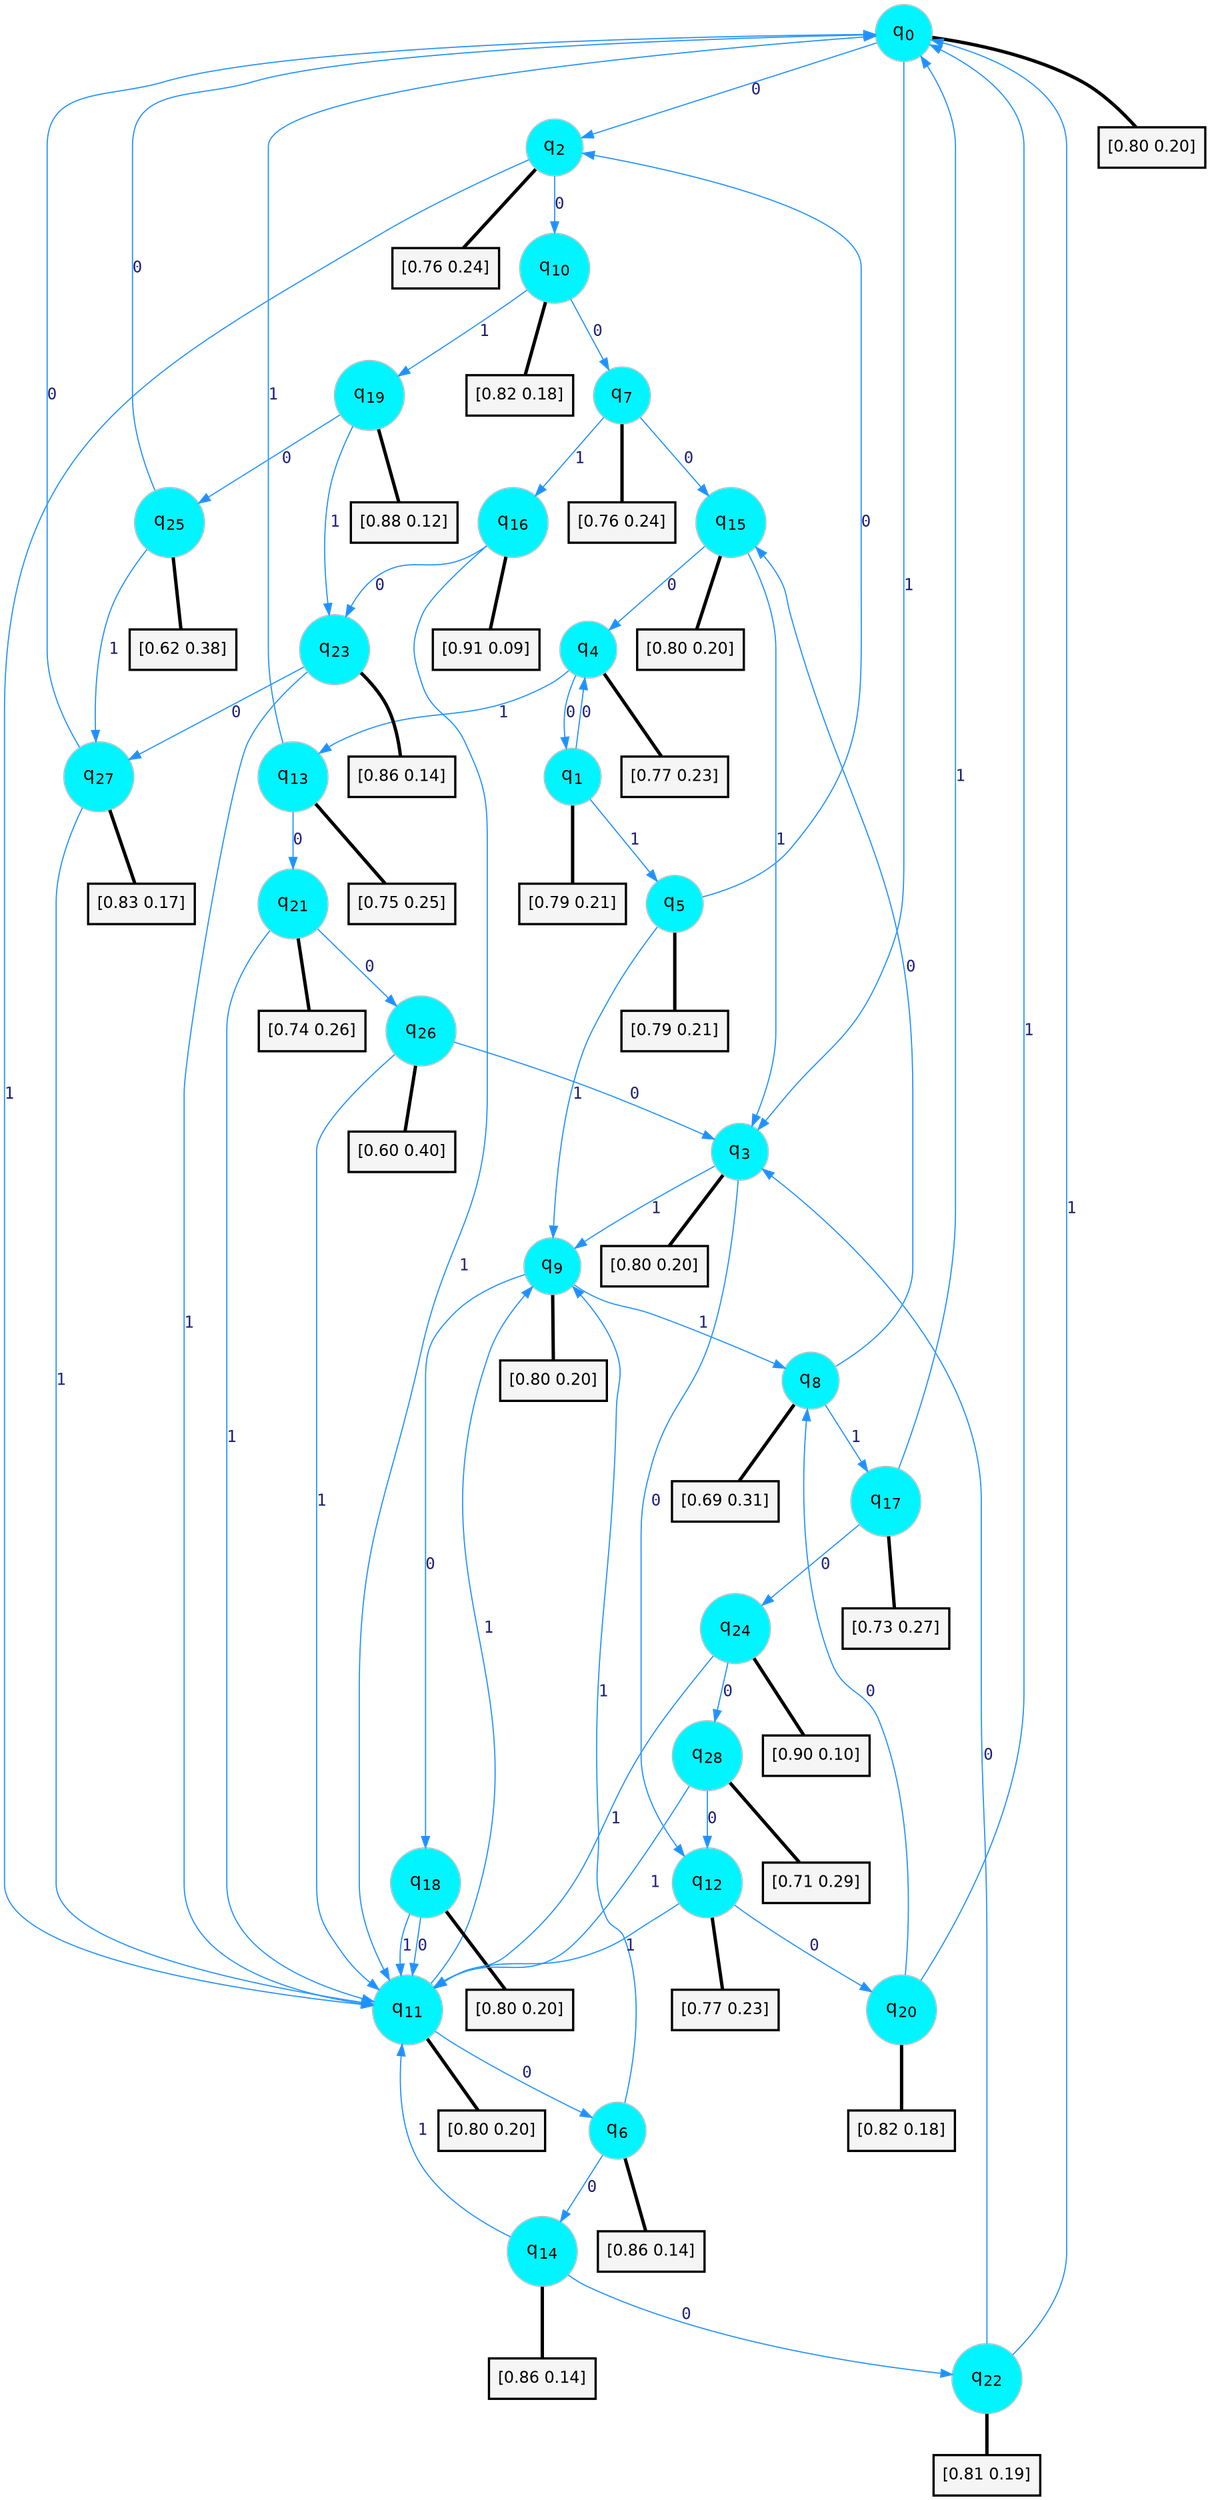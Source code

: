 digraph G {
graph [
bgcolor=transparent, dpi=300, rankdir=TD, size="40,25"];
node [
color=gray, fillcolor=turquoise1, fontcolor=black, fontname=Helvetica, fontsize=16, fontweight=bold, shape=circle, style=filled];
edge [
arrowsize=1, color=dodgerblue1, fontcolor=midnightblue, fontname=courier, fontweight=bold, penwidth=1, style=solid, weight=20];
0[label=<q<SUB>0</SUB>>];
1[label=<q<SUB>1</SUB>>];
2[label=<q<SUB>2</SUB>>];
3[label=<q<SUB>3</SUB>>];
4[label=<q<SUB>4</SUB>>];
5[label=<q<SUB>5</SUB>>];
6[label=<q<SUB>6</SUB>>];
7[label=<q<SUB>7</SUB>>];
8[label=<q<SUB>8</SUB>>];
9[label=<q<SUB>9</SUB>>];
10[label=<q<SUB>10</SUB>>];
11[label=<q<SUB>11</SUB>>];
12[label=<q<SUB>12</SUB>>];
13[label=<q<SUB>13</SUB>>];
14[label=<q<SUB>14</SUB>>];
15[label=<q<SUB>15</SUB>>];
16[label=<q<SUB>16</SUB>>];
17[label=<q<SUB>17</SUB>>];
18[label=<q<SUB>18</SUB>>];
19[label=<q<SUB>19</SUB>>];
20[label=<q<SUB>20</SUB>>];
21[label=<q<SUB>21</SUB>>];
22[label=<q<SUB>22</SUB>>];
23[label=<q<SUB>23</SUB>>];
24[label=<q<SUB>24</SUB>>];
25[label=<q<SUB>25</SUB>>];
26[label=<q<SUB>26</SUB>>];
27[label=<q<SUB>27</SUB>>];
28[label=<q<SUB>28</SUB>>];
29[label="[0.80 0.20]", shape=box,fontcolor=black, fontname=Helvetica, fontsize=14, penwidth=2, fillcolor=whitesmoke,color=black];
30[label="[0.79 0.21]", shape=box,fontcolor=black, fontname=Helvetica, fontsize=14, penwidth=2, fillcolor=whitesmoke,color=black];
31[label="[0.76 0.24]", shape=box,fontcolor=black, fontname=Helvetica, fontsize=14, penwidth=2, fillcolor=whitesmoke,color=black];
32[label="[0.80 0.20]", shape=box,fontcolor=black, fontname=Helvetica, fontsize=14, penwidth=2, fillcolor=whitesmoke,color=black];
33[label="[0.77 0.23]", shape=box,fontcolor=black, fontname=Helvetica, fontsize=14, penwidth=2, fillcolor=whitesmoke,color=black];
34[label="[0.79 0.21]", shape=box,fontcolor=black, fontname=Helvetica, fontsize=14, penwidth=2, fillcolor=whitesmoke,color=black];
35[label="[0.86 0.14]", shape=box,fontcolor=black, fontname=Helvetica, fontsize=14, penwidth=2, fillcolor=whitesmoke,color=black];
36[label="[0.76 0.24]", shape=box,fontcolor=black, fontname=Helvetica, fontsize=14, penwidth=2, fillcolor=whitesmoke,color=black];
37[label="[0.69 0.31]", shape=box,fontcolor=black, fontname=Helvetica, fontsize=14, penwidth=2, fillcolor=whitesmoke,color=black];
38[label="[0.80 0.20]", shape=box,fontcolor=black, fontname=Helvetica, fontsize=14, penwidth=2, fillcolor=whitesmoke,color=black];
39[label="[0.82 0.18]", shape=box,fontcolor=black, fontname=Helvetica, fontsize=14, penwidth=2, fillcolor=whitesmoke,color=black];
40[label="[0.80 0.20]", shape=box,fontcolor=black, fontname=Helvetica, fontsize=14, penwidth=2, fillcolor=whitesmoke,color=black];
41[label="[0.77 0.23]", shape=box,fontcolor=black, fontname=Helvetica, fontsize=14, penwidth=2, fillcolor=whitesmoke,color=black];
42[label="[0.75 0.25]", shape=box,fontcolor=black, fontname=Helvetica, fontsize=14, penwidth=2, fillcolor=whitesmoke,color=black];
43[label="[0.86 0.14]", shape=box,fontcolor=black, fontname=Helvetica, fontsize=14, penwidth=2, fillcolor=whitesmoke,color=black];
44[label="[0.80 0.20]", shape=box,fontcolor=black, fontname=Helvetica, fontsize=14, penwidth=2, fillcolor=whitesmoke,color=black];
45[label="[0.91 0.09]", shape=box,fontcolor=black, fontname=Helvetica, fontsize=14, penwidth=2, fillcolor=whitesmoke,color=black];
46[label="[0.73 0.27]", shape=box,fontcolor=black, fontname=Helvetica, fontsize=14, penwidth=2, fillcolor=whitesmoke,color=black];
47[label="[0.80 0.20]", shape=box,fontcolor=black, fontname=Helvetica, fontsize=14, penwidth=2, fillcolor=whitesmoke,color=black];
48[label="[0.88 0.12]", shape=box,fontcolor=black, fontname=Helvetica, fontsize=14, penwidth=2, fillcolor=whitesmoke,color=black];
49[label="[0.82 0.18]", shape=box,fontcolor=black, fontname=Helvetica, fontsize=14, penwidth=2, fillcolor=whitesmoke,color=black];
50[label="[0.74 0.26]", shape=box,fontcolor=black, fontname=Helvetica, fontsize=14, penwidth=2, fillcolor=whitesmoke,color=black];
51[label="[0.81 0.19]", shape=box,fontcolor=black, fontname=Helvetica, fontsize=14, penwidth=2, fillcolor=whitesmoke,color=black];
52[label="[0.86 0.14]", shape=box,fontcolor=black, fontname=Helvetica, fontsize=14, penwidth=2, fillcolor=whitesmoke,color=black];
53[label="[0.90 0.10]", shape=box,fontcolor=black, fontname=Helvetica, fontsize=14, penwidth=2, fillcolor=whitesmoke,color=black];
54[label="[0.62 0.38]", shape=box,fontcolor=black, fontname=Helvetica, fontsize=14, penwidth=2, fillcolor=whitesmoke,color=black];
55[label="[0.60 0.40]", shape=box,fontcolor=black, fontname=Helvetica, fontsize=14, penwidth=2, fillcolor=whitesmoke,color=black];
56[label="[0.83 0.17]", shape=box,fontcolor=black, fontname=Helvetica, fontsize=14, penwidth=2, fillcolor=whitesmoke,color=black];
57[label="[0.71 0.29]", shape=box,fontcolor=black, fontname=Helvetica, fontsize=14, penwidth=2, fillcolor=whitesmoke,color=black];
0->2 [label=0];
0->3 [label=1];
0->29 [arrowhead=none, penwidth=3,color=black];
1->4 [label=0];
1->5 [label=1];
1->30 [arrowhead=none, penwidth=3,color=black];
2->10 [label=0];
2->11 [label=1];
2->31 [arrowhead=none, penwidth=3,color=black];
3->12 [label=0];
3->9 [label=1];
3->32 [arrowhead=none, penwidth=3,color=black];
4->1 [label=0];
4->13 [label=1];
4->33 [arrowhead=none, penwidth=3,color=black];
5->2 [label=0];
5->9 [label=1];
5->34 [arrowhead=none, penwidth=3,color=black];
6->14 [label=0];
6->9 [label=1];
6->35 [arrowhead=none, penwidth=3,color=black];
7->15 [label=0];
7->16 [label=1];
7->36 [arrowhead=none, penwidth=3,color=black];
8->15 [label=0];
8->17 [label=1];
8->37 [arrowhead=none, penwidth=3,color=black];
9->18 [label=0];
9->8 [label=1];
9->38 [arrowhead=none, penwidth=3,color=black];
10->7 [label=0];
10->19 [label=1];
10->39 [arrowhead=none, penwidth=3,color=black];
11->6 [label=0];
11->9 [label=1];
11->40 [arrowhead=none, penwidth=3,color=black];
12->20 [label=0];
12->11 [label=1];
12->41 [arrowhead=none, penwidth=3,color=black];
13->21 [label=0];
13->0 [label=1];
13->42 [arrowhead=none, penwidth=3,color=black];
14->22 [label=0];
14->11 [label=1];
14->43 [arrowhead=none, penwidth=3,color=black];
15->4 [label=0];
15->3 [label=1];
15->44 [arrowhead=none, penwidth=3,color=black];
16->23 [label=0];
16->11 [label=1];
16->45 [arrowhead=none, penwidth=3,color=black];
17->24 [label=0];
17->0 [label=1];
17->46 [arrowhead=none, penwidth=3,color=black];
18->11 [label=0];
18->11 [label=1];
18->47 [arrowhead=none, penwidth=3,color=black];
19->25 [label=0];
19->23 [label=1];
19->48 [arrowhead=none, penwidth=3,color=black];
20->8 [label=0];
20->0 [label=1];
20->49 [arrowhead=none, penwidth=3,color=black];
21->26 [label=0];
21->11 [label=1];
21->50 [arrowhead=none, penwidth=3,color=black];
22->3 [label=0];
22->0 [label=1];
22->51 [arrowhead=none, penwidth=3,color=black];
23->27 [label=0];
23->11 [label=1];
23->52 [arrowhead=none, penwidth=3,color=black];
24->28 [label=0];
24->11 [label=1];
24->53 [arrowhead=none, penwidth=3,color=black];
25->0 [label=0];
25->27 [label=1];
25->54 [arrowhead=none, penwidth=3,color=black];
26->3 [label=0];
26->11 [label=1];
26->55 [arrowhead=none, penwidth=3,color=black];
27->0 [label=0];
27->11 [label=1];
27->56 [arrowhead=none, penwidth=3,color=black];
28->12 [label=0];
28->11 [label=1];
28->57 [arrowhead=none, penwidth=3,color=black];
}
